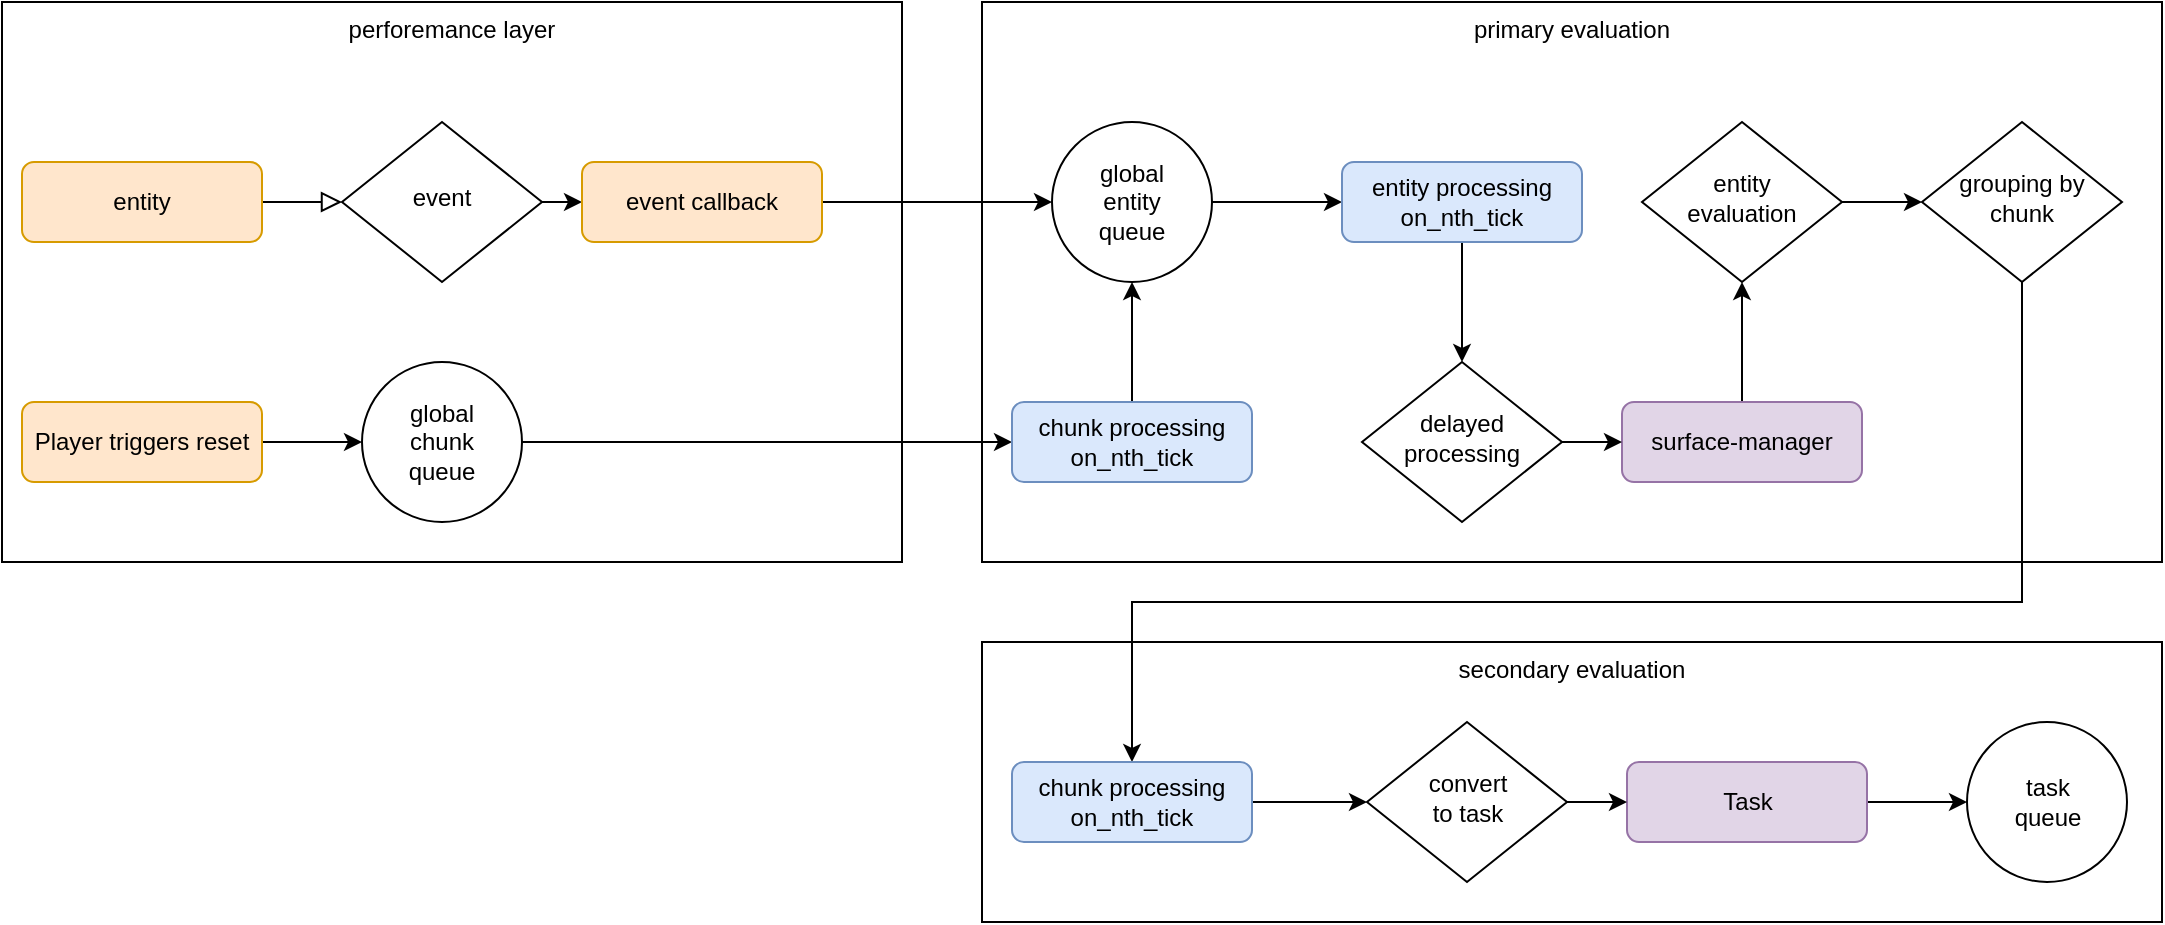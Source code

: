 <mxfile version="17.1.2" type="github">
  <diagram id="C5RBs43oDa-KdzZeNtuy" name="Page-1">
    <mxGraphModel dx="1422" dy="772" grid="1" gridSize="10" guides="1" tooltips="1" connect="1" arrows="1" fold="1" page="1" pageScale="1" pageWidth="1169" pageHeight="827" math="0" shadow="0">
      <root>
        <mxCell id="WIyWlLk6GJQsqaUBKTNV-0" />
        <mxCell id="WIyWlLk6GJQsqaUBKTNV-1" parent="WIyWlLk6GJQsqaUBKTNV-0" />
        <mxCell id="zSMuD_L03UTI61CqOf46-32" value="secondary evaluation" style="rounded=0;whiteSpace=wrap;html=1;verticalAlign=top;" vertex="1" parent="WIyWlLk6GJQsqaUBKTNV-1">
          <mxGeometry x="500" y="460" width="590" height="140" as="geometry" />
        </mxCell>
        <mxCell id="zSMuD_L03UTI61CqOf46-31" value="primary evaluation" style="rounded=0;whiteSpace=wrap;html=1;verticalAlign=top;" vertex="1" parent="WIyWlLk6GJQsqaUBKTNV-1">
          <mxGeometry x="500" y="140" width="590" height="280" as="geometry" />
        </mxCell>
        <mxCell id="zSMuD_L03UTI61CqOf46-19" value="perforemance layer" style="rounded=0;whiteSpace=wrap;html=1;verticalAlign=top;" vertex="1" parent="WIyWlLk6GJQsqaUBKTNV-1">
          <mxGeometry x="10" y="140" width="450" height="280" as="geometry" />
        </mxCell>
        <mxCell id="WIyWlLk6GJQsqaUBKTNV-2" value="" style="rounded=0;html=1;jettySize=auto;orthogonalLoop=1;fontSize=11;endArrow=block;endFill=0;endSize=8;strokeWidth=1;shadow=0;labelBackgroundColor=none;edgeStyle=orthogonalEdgeStyle;" parent="WIyWlLk6GJQsqaUBKTNV-1" source="WIyWlLk6GJQsqaUBKTNV-3" target="WIyWlLk6GJQsqaUBKTNV-6" edge="1">
          <mxGeometry relative="1" as="geometry" />
        </mxCell>
        <mxCell id="WIyWlLk6GJQsqaUBKTNV-3" value="entity" style="rounded=1;whiteSpace=wrap;html=1;fontSize=12;glass=0;strokeWidth=1;shadow=0;fillColor=#ffe6cc;strokeColor=#d79b00;" parent="WIyWlLk6GJQsqaUBKTNV-1" vertex="1">
          <mxGeometry x="20" y="220" width="120" height="40" as="geometry" />
        </mxCell>
        <mxCell id="zSMuD_L03UTI61CqOf46-24" style="edgeStyle=orthogonalEdgeStyle;rounded=0;orthogonalLoop=1;jettySize=auto;html=1;exitX=1;exitY=0.5;exitDx=0;exitDy=0;entryX=0;entryY=0.5;entryDx=0;entryDy=0;" edge="1" parent="WIyWlLk6GJQsqaUBKTNV-1" source="WIyWlLk6GJQsqaUBKTNV-6" target="WIyWlLk6GJQsqaUBKTNV-7">
          <mxGeometry relative="1" as="geometry" />
        </mxCell>
        <mxCell id="WIyWlLk6GJQsqaUBKTNV-6" value="event" style="rhombus;whiteSpace=wrap;html=1;shadow=0;fontFamily=Helvetica;fontSize=12;align=center;strokeWidth=1;spacing=6;spacingTop=-4;" parent="WIyWlLk6GJQsqaUBKTNV-1" vertex="1">
          <mxGeometry x="180" y="200" width="100" height="80" as="geometry" />
        </mxCell>
        <mxCell id="zSMuD_L03UTI61CqOf46-12" style="edgeStyle=orthogonalEdgeStyle;rounded=0;orthogonalLoop=1;jettySize=auto;html=1;exitX=1;exitY=0.5;exitDx=0;exitDy=0;entryX=0;entryY=0.5;entryDx=0;entryDy=0;" edge="1" parent="WIyWlLk6GJQsqaUBKTNV-1" source="WIyWlLk6GJQsqaUBKTNV-7" target="zSMuD_L03UTI61CqOf46-43">
          <mxGeometry relative="1" as="geometry">
            <mxPoint x="440" y="240" as="sourcePoint" />
            <mxPoint x="525" y="240" as="targetPoint" />
          </mxGeometry>
        </mxCell>
        <mxCell id="WIyWlLk6GJQsqaUBKTNV-7" value="event callback" style="rounded=1;whiteSpace=wrap;html=1;fontSize=12;glass=0;strokeWidth=1;shadow=0;fillColor=#ffe6cc;strokeColor=#d79b00;" parent="WIyWlLk6GJQsqaUBKTNV-1" vertex="1">
          <mxGeometry x="300" y="220" width="120" height="40" as="geometry" />
        </mxCell>
        <mxCell id="zSMuD_L03UTI61CqOf46-22" style="edgeStyle=orthogonalEdgeStyle;rounded=0;orthogonalLoop=1;jettySize=auto;html=1;exitX=1;exitY=0.5;exitDx=0;exitDy=0;entryX=0;entryY=0.5;entryDx=0;entryDy=0;" edge="1" parent="WIyWlLk6GJQsqaUBKTNV-1" source="zSMuD_L03UTI61CqOf46-1" target="zSMuD_L03UTI61CqOf46-46">
          <mxGeometry relative="1" as="geometry">
            <mxPoint x="180" y="360" as="targetPoint" />
          </mxGeometry>
        </mxCell>
        <mxCell id="zSMuD_L03UTI61CqOf46-1" value="Player triggers reset" style="rounded=1;whiteSpace=wrap;html=1;fontSize=12;glass=0;strokeWidth=1;shadow=0;fillColor=#ffe6cc;strokeColor=#d79b00;" vertex="1" parent="WIyWlLk6GJQsqaUBKTNV-1">
          <mxGeometry x="20" y="340" width="120" height="40" as="geometry" />
        </mxCell>
        <mxCell id="zSMuD_L03UTI61CqOf46-23" style="edgeStyle=orthogonalEdgeStyle;rounded=0;orthogonalLoop=1;jettySize=auto;html=1;exitX=1;exitY=0.5;exitDx=0;exitDy=0;entryX=0;entryY=0.5;entryDx=0;entryDy=0;" edge="1" parent="WIyWlLk6GJQsqaUBKTNV-1" source="zSMuD_L03UTI61CqOf46-46" target="zSMuD_L03UTI61CqOf46-5">
          <mxGeometry relative="1" as="geometry">
            <mxPoint x="280" y="360" as="sourcePoint" />
          </mxGeometry>
        </mxCell>
        <mxCell id="zSMuD_L03UTI61CqOf46-8" style="edgeStyle=orthogonalEdgeStyle;rounded=0;orthogonalLoop=1;jettySize=auto;html=1;exitX=0.5;exitY=0;exitDx=0;exitDy=0;entryX=0.5;entryY=1;entryDx=0;entryDy=0;" edge="1" parent="WIyWlLk6GJQsqaUBKTNV-1" source="zSMuD_L03UTI61CqOf46-5">
          <mxGeometry relative="1" as="geometry">
            <mxPoint x="575" y="280" as="targetPoint" />
          </mxGeometry>
        </mxCell>
        <mxCell id="zSMuD_L03UTI61CqOf46-5" value="chunk processing on_nth_tick" style="rounded=1;whiteSpace=wrap;html=1;fontSize=12;glass=0;strokeWidth=1;shadow=0;fillColor=#dae8fc;strokeColor=#6c8ebf;" vertex="1" parent="WIyWlLk6GJQsqaUBKTNV-1">
          <mxGeometry x="515" y="340" width="120" height="40" as="geometry" />
        </mxCell>
        <mxCell id="zSMuD_L03UTI61CqOf46-26" style="edgeStyle=orthogonalEdgeStyle;rounded=0;orthogonalLoop=1;jettySize=auto;html=1;entryX=0;entryY=0.5;entryDx=0;entryDy=0;exitX=1;exitY=0.5;exitDx=0;exitDy=0;" edge="1" parent="WIyWlLk6GJQsqaUBKTNV-1" source="zSMuD_L03UTI61CqOf46-43" target="zSMuD_L03UTI61CqOf46-13">
          <mxGeometry relative="1" as="geometry">
            <mxPoint x="625.0" y="240" as="sourcePoint" />
          </mxGeometry>
        </mxCell>
        <mxCell id="zSMuD_L03UTI61CqOf46-27" style="edgeStyle=orthogonalEdgeStyle;rounded=0;orthogonalLoop=1;jettySize=auto;html=1;exitX=0.5;exitY=1;exitDx=0;exitDy=0;" edge="1" parent="WIyWlLk6GJQsqaUBKTNV-1" source="zSMuD_L03UTI61CqOf46-13">
          <mxGeometry relative="1" as="geometry">
            <mxPoint x="740" y="320" as="targetPoint" />
          </mxGeometry>
        </mxCell>
        <mxCell id="zSMuD_L03UTI61CqOf46-13" value="entity processing on_nth_tick" style="rounded=1;whiteSpace=wrap;html=1;fontSize=12;glass=0;strokeWidth=1;shadow=0;fillColor=#dae8fc;strokeColor=#6c8ebf;" vertex="1" parent="WIyWlLk6GJQsqaUBKTNV-1">
          <mxGeometry x="680" y="220" width="120" height="40" as="geometry" />
        </mxCell>
        <mxCell id="zSMuD_L03UTI61CqOf46-30" style="edgeStyle=orthogonalEdgeStyle;rounded=0;orthogonalLoop=1;jettySize=auto;html=1;" edge="1" parent="WIyWlLk6GJQsqaUBKTNV-1" source="zSMuD_L03UTI61CqOf46-15" target="zSMuD_L03UTI61CqOf46-18">
          <mxGeometry relative="1" as="geometry" />
        </mxCell>
        <mxCell id="zSMuD_L03UTI61CqOf46-15" value="entity&lt;br&gt;evaluation" style="rhombus;whiteSpace=wrap;html=1;shadow=0;fontFamily=Helvetica;fontSize=12;align=center;strokeWidth=1;spacing=6;spacingTop=-4;" vertex="1" parent="WIyWlLk6GJQsqaUBKTNV-1">
          <mxGeometry x="830" y="200" width="100" height="80" as="geometry" />
        </mxCell>
        <mxCell id="zSMuD_L03UTI61CqOf46-29" style="edgeStyle=orthogonalEdgeStyle;rounded=0;orthogonalLoop=1;jettySize=auto;html=1;entryX=0.5;entryY=1;entryDx=0;entryDy=0;" edge="1" parent="WIyWlLk6GJQsqaUBKTNV-1" source="zSMuD_L03UTI61CqOf46-16" target="zSMuD_L03UTI61CqOf46-15">
          <mxGeometry relative="1" as="geometry" />
        </mxCell>
        <mxCell id="zSMuD_L03UTI61CqOf46-16" value="surface-manager" style="rounded=1;whiteSpace=wrap;html=1;fontSize=12;glass=0;strokeWidth=1;shadow=0;fillColor=#e1d5e7;strokeColor=#9673a6;" vertex="1" parent="WIyWlLk6GJQsqaUBKTNV-1">
          <mxGeometry x="820" y="340" width="120" height="40" as="geometry" />
        </mxCell>
        <mxCell id="zSMuD_L03UTI61CqOf46-34" style="edgeStyle=orthogonalEdgeStyle;rounded=0;orthogonalLoop=1;jettySize=auto;html=1;exitX=0.5;exitY=1;exitDx=0;exitDy=0;entryX=0.5;entryY=0;entryDx=0;entryDy=0;entryPerimeter=0;" edge="1" parent="WIyWlLk6GJQsqaUBKTNV-1" source="zSMuD_L03UTI61CqOf46-18" target="zSMuD_L03UTI61CqOf46-33">
          <mxGeometry relative="1" as="geometry">
            <Array as="points">
              <mxPoint x="1020" y="440" />
              <mxPoint x="575" y="440" />
            </Array>
          </mxGeometry>
        </mxCell>
        <mxCell id="zSMuD_L03UTI61CqOf46-18" value="grouping by chunk" style="rhombus;whiteSpace=wrap;html=1;shadow=0;fontFamily=Helvetica;fontSize=12;align=center;strokeWidth=1;spacing=6;spacingTop=-4;" vertex="1" parent="WIyWlLk6GJQsqaUBKTNV-1">
          <mxGeometry x="970" y="200" width="100" height="80" as="geometry" />
        </mxCell>
        <mxCell id="zSMuD_L03UTI61CqOf46-28" style="edgeStyle=orthogonalEdgeStyle;rounded=0;orthogonalLoop=1;jettySize=auto;html=1;exitX=1;exitY=0.5;exitDx=0;exitDy=0;entryX=0;entryY=0.5;entryDx=0;entryDy=0;" edge="1" parent="WIyWlLk6GJQsqaUBKTNV-1" target="zSMuD_L03UTI61CqOf46-16">
          <mxGeometry relative="1" as="geometry">
            <mxPoint x="790" y="360" as="sourcePoint" />
          </mxGeometry>
        </mxCell>
        <mxCell id="zSMuD_L03UTI61CqOf46-21" value="delayed processing" style="rhombus;whiteSpace=wrap;html=1;shadow=0;fontFamily=Helvetica;fontSize=12;align=center;strokeWidth=1;spacing=6;spacingTop=-4;" vertex="1" parent="WIyWlLk6GJQsqaUBKTNV-1">
          <mxGeometry x="690" y="320" width="100" height="80" as="geometry" />
        </mxCell>
        <mxCell id="zSMuD_L03UTI61CqOf46-37" style="edgeStyle=orthogonalEdgeStyle;rounded=0;orthogonalLoop=1;jettySize=auto;html=1;" edge="1" parent="WIyWlLk6GJQsqaUBKTNV-1" source="zSMuD_L03UTI61CqOf46-33" target="zSMuD_L03UTI61CqOf46-36">
          <mxGeometry relative="1" as="geometry" />
        </mxCell>
        <mxCell id="zSMuD_L03UTI61CqOf46-33" value="chunk processing on_nth_tick" style="rounded=1;whiteSpace=wrap;html=1;fontSize=12;glass=0;strokeWidth=1;shadow=0;fillColor=#dae8fc;strokeColor=#6c8ebf;" vertex="1" parent="WIyWlLk6GJQsqaUBKTNV-1">
          <mxGeometry x="515" y="520" width="120" height="40" as="geometry" />
        </mxCell>
        <mxCell id="zSMuD_L03UTI61CqOf46-41" style="edgeStyle=orthogonalEdgeStyle;rounded=0;orthogonalLoop=1;jettySize=auto;html=1;exitX=1;exitY=0.5;exitDx=0;exitDy=0;entryX=0;entryY=0.5;entryDx=0;entryDy=0;" edge="1" parent="WIyWlLk6GJQsqaUBKTNV-1" source="zSMuD_L03UTI61CqOf46-35" target="zSMuD_L03UTI61CqOf46-47">
          <mxGeometry relative="1" as="geometry">
            <mxPoint x="650" y="690" as="targetPoint" />
          </mxGeometry>
        </mxCell>
        <mxCell id="zSMuD_L03UTI61CqOf46-35" value="Task" style="rounded=1;whiteSpace=wrap;html=1;fontSize=12;glass=0;strokeWidth=1;shadow=0;fillColor=#e1d5e7;strokeColor=#9673a6;" vertex="1" parent="WIyWlLk6GJQsqaUBKTNV-1">
          <mxGeometry x="822.5" y="520" width="120" height="40" as="geometry" />
        </mxCell>
        <mxCell id="zSMuD_L03UTI61CqOf46-38" style="edgeStyle=orthogonalEdgeStyle;rounded=0;orthogonalLoop=1;jettySize=auto;html=1;" edge="1" parent="WIyWlLk6GJQsqaUBKTNV-1" source="zSMuD_L03UTI61CqOf46-36" target="zSMuD_L03UTI61CqOf46-35">
          <mxGeometry relative="1" as="geometry" />
        </mxCell>
        <mxCell id="zSMuD_L03UTI61CqOf46-36" value="convert&lt;br&gt;to task" style="rhombus;whiteSpace=wrap;html=1;shadow=0;fontFamily=Helvetica;fontSize=12;align=center;strokeWidth=1;spacing=6;spacingTop=-4;" vertex="1" parent="WIyWlLk6GJQsqaUBKTNV-1">
          <mxGeometry x="692.5" y="500" width="100" height="80" as="geometry" />
        </mxCell>
        <mxCell id="zSMuD_L03UTI61CqOf46-43" value="&lt;span&gt;global&lt;/span&gt;&lt;br&gt;&lt;span&gt;entity&lt;/span&gt;&lt;br&gt;&lt;span&gt;queue&lt;/span&gt;" style="ellipse;whiteSpace=wrap;html=1;aspect=fixed;rounded=0;" vertex="1" parent="WIyWlLk6GJQsqaUBKTNV-1">
          <mxGeometry x="535" y="200" width="80" height="80" as="geometry" />
        </mxCell>
        <mxCell id="zSMuD_L03UTI61CqOf46-46" value="&lt;span&gt;global&lt;/span&gt;&lt;br&gt;&lt;span&gt;chunk&lt;/span&gt;&lt;br&gt;&lt;span&gt;queue&lt;/span&gt;" style="ellipse;whiteSpace=wrap;html=1;aspect=fixed;rounded=0;" vertex="1" parent="WIyWlLk6GJQsqaUBKTNV-1">
          <mxGeometry x="190" y="320" width="80" height="80" as="geometry" />
        </mxCell>
        <mxCell id="zSMuD_L03UTI61CqOf46-47" value="&lt;span&gt;task&lt;/span&gt;&lt;br&gt;&lt;span&gt;queue&lt;/span&gt;" style="ellipse;whiteSpace=wrap;html=1;aspect=fixed;rounded=0;" vertex="1" parent="WIyWlLk6GJQsqaUBKTNV-1">
          <mxGeometry x="992.5" y="500" width="80" height="80" as="geometry" />
        </mxCell>
      </root>
    </mxGraphModel>
  </diagram>
</mxfile>
